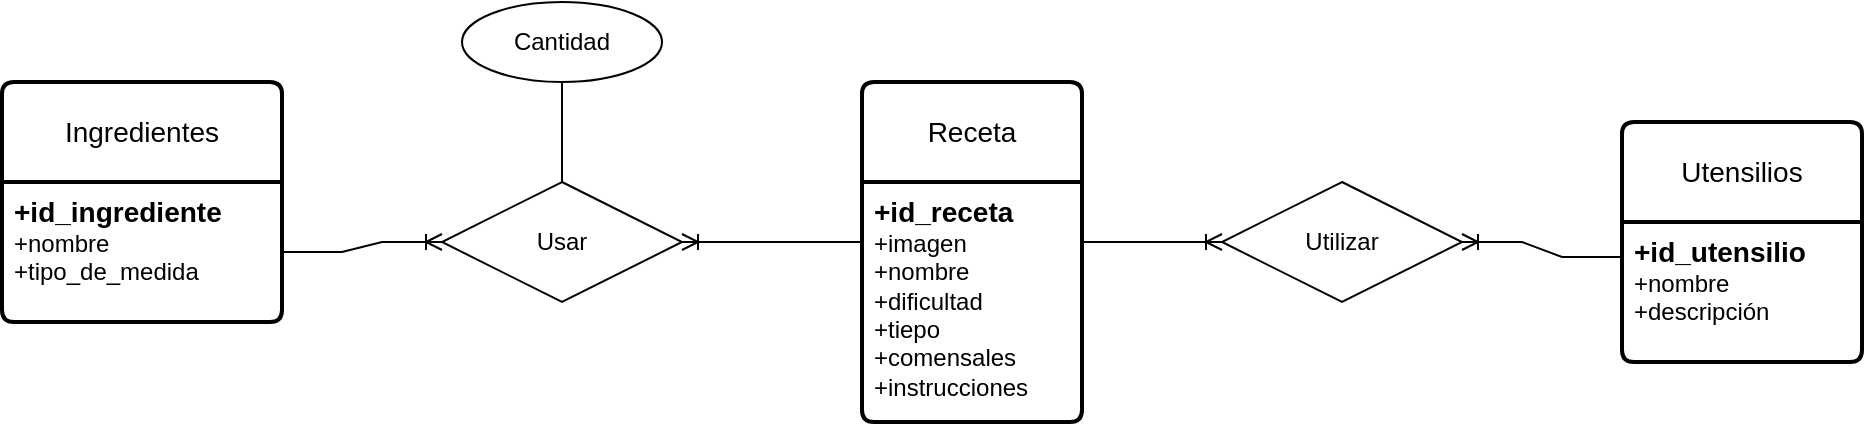 <mxfile version="22.0.4" type="github">
  <diagram id="R2lEEEUBdFMjLlhIrx00" name="Page-1">
    <mxGraphModel dx="2020" dy="783" grid="1" gridSize="10" guides="1" tooltips="1" connect="1" arrows="1" fold="1" page="1" pageScale="1" pageWidth="850" pageHeight="1100" math="0" shadow="0" extFonts="Permanent Marker^https://fonts.googleapis.com/css?family=Permanent+Marker">
      <root>
        <mxCell id="0" />
        <mxCell id="1" parent="0" />
        <mxCell id="D6ePaIDt9NHAW9fcFI0R-1" value="Receta" style="swimlane;childLayout=stackLayout;horizontal=1;startSize=50;horizontalStack=0;rounded=1;fontSize=14;fontStyle=0;strokeWidth=2;resizeParent=0;resizeLast=1;shadow=0;dashed=0;align=center;arcSize=4;whiteSpace=wrap;html=1;" parent="1" vertex="1">
          <mxGeometry x="480" y="130" width="110" height="170" as="geometry" />
        </mxCell>
        <mxCell id="D6ePaIDt9NHAW9fcFI0R-2" value="&lt;font style=&quot;font-size: 14px;&quot;&gt;&lt;b&gt;+id_receta&lt;/b&gt;&lt;/font&gt;&lt;br&gt;+imagen&lt;br&gt;+nombre&lt;br&gt;+dificultad&lt;br&gt;+tiepo&lt;br&gt;+comensales&lt;br&gt;+instrucciones" style="align=left;strokeColor=none;fillColor=none;spacingLeft=4;fontSize=12;verticalAlign=top;resizable=0;rotatable=0;part=1;html=1;" parent="D6ePaIDt9NHAW9fcFI0R-1" vertex="1">
          <mxGeometry y="50" width="110" height="120" as="geometry" />
        </mxCell>
        <mxCell id="D6ePaIDt9NHAW9fcFI0R-3" value="Ingredientes" style="swimlane;childLayout=stackLayout;horizontal=1;startSize=50;horizontalStack=0;rounded=1;fontSize=14;fontStyle=0;strokeWidth=2;resizeParent=0;resizeLast=1;shadow=0;dashed=0;align=center;arcSize=4;whiteSpace=wrap;html=1;" parent="1" vertex="1">
          <mxGeometry x="50" y="130" width="140" height="120" as="geometry" />
        </mxCell>
        <mxCell id="D6ePaIDt9NHAW9fcFI0R-4" value="&lt;font style=&quot;font-size: 14px;&quot;&gt;&lt;b&gt;+id_ingrediente&lt;/b&gt;&lt;/font&gt;&lt;br&gt;+nombre&lt;br&gt;+tipo_de_medida&lt;br&gt;" style="align=left;strokeColor=none;fillColor=none;spacingLeft=4;fontSize=12;verticalAlign=top;resizable=0;rotatable=0;part=1;html=1;" parent="D6ePaIDt9NHAW9fcFI0R-3" vertex="1">
          <mxGeometry y="50" width="140" height="70" as="geometry" />
        </mxCell>
        <mxCell id="D6ePaIDt9NHAW9fcFI0R-10" value="Usar" style="shape=rhombus;perimeter=rhombusPerimeter;whiteSpace=wrap;html=1;align=center;" parent="1" vertex="1">
          <mxGeometry x="270" y="180" width="120" height="60" as="geometry" />
        </mxCell>
        <mxCell id="D6ePaIDt9NHAW9fcFI0R-11" value="Cantidad" style="ellipse;whiteSpace=wrap;html=1;align=center;" parent="1" vertex="1">
          <mxGeometry x="280" y="90" width="100" height="40" as="geometry" />
        </mxCell>
        <mxCell id="D6ePaIDt9NHAW9fcFI0R-12" value="" style="endArrow=none;html=1;rounded=0;exitX=0.5;exitY=0;exitDx=0;exitDy=0;entryX=0.5;entryY=1;entryDx=0;entryDy=0;" parent="1" source="D6ePaIDt9NHAW9fcFI0R-10" target="D6ePaIDt9NHAW9fcFI0R-11" edge="1">
          <mxGeometry relative="1" as="geometry">
            <mxPoint x="340" y="300" as="sourcePoint" />
            <mxPoint x="500" y="300" as="targetPoint" />
            <Array as="points" />
          </mxGeometry>
        </mxCell>
        <mxCell id="D6ePaIDt9NHAW9fcFI0R-14" value="" style="edgeStyle=entityRelationEdgeStyle;fontSize=12;html=1;endArrow=ERoneToMany;rounded=0;exitX=0;exitY=0.25;exitDx=0;exitDy=0;entryX=1;entryY=0.5;entryDx=0;entryDy=0;" parent="1" source="D6ePaIDt9NHAW9fcFI0R-2" target="D6ePaIDt9NHAW9fcFI0R-10" edge="1">
          <mxGeometry width="100" height="100" relative="1" as="geometry">
            <mxPoint x="480" y="350" as="sourcePoint" />
            <mxPoint x="580" y="250" as="targetPoint" />
            <Array as="points">
              <mxPoint x="210" y="200" />
              <mxPoint x="220" y="250" />
              <mxPoint x="170" y="230" />
            </Array>
          </mxGeometry>
        </mxCell>
        <mxCell id="D6ePaIDt9NHAW9fcFI0R-17" value="" style="edgeStyle=entityRelationEdgeStyle;fontSize=12;html=1;endArrow=ERoneToMany;rounded=0;exitX=1;exitY=0.5;exitDx=0;exitDy=0;entryX=0;entryY=0.5;entryDx=0;entryDy=0;" parent="1" source="D6ePaIDt9NHAW9fcFI0R-4" edge="1" target="D6ePaIDt9NHAW9fcFI0R-10">
          <mxGeometry width="100" height="100" relative="1" as="geometry">
            <mxPoint x="190" y="200" as="sourcePoint" />
            <mxPoint x="340" y="180" as="targetPoint" />
            <Array as="points">
              <mxPoint x="70" y="130" />
              <mxPoint x="110" y="150" />
              <mxPoint x="80" y="180" />
              <mxPoint x="30" y="160" />
            </Array>
          </mxGeometry>
        </mxCell>
        <mxCell id="D6ePaIDt9NHAW9fcFI0R-18" value="Utensilios" style="swimlane;childLayout=stackLayout;horizontal=1;startSize=50;horizontalStack=0;rounded=1;fontSize=14;fontStyle=0;strokeWidth=2;resizeParent=0;resizeLast=1;shadow=0;dashed=0;align=center;arcSize=4;whiteSpace=wrap;html=1;" parent="1" vertex="1">
          <mxGeometry x="860" y="150" width="120" height="120" as="geometry" />
        </mxCell>
        <mxCell id="D6ePaIDt9NHAW9fcFI0R-19" value="&lt;font style=&quot;font-size: 14px;&quot;&gt;&lt;b&gt;+id_utensilio&lt;/b&gt;&lt;/font&gt;&lt;br&gt;+nombre&lt;br&gt;+descripción" style="align=left;strokeColor=none;fillColor=none;spacingLeft=4;fontSize=12;verticalAlign=top;resizable=0;rotatable=0;part=1;html=1;" parent="D6ePaIDt9NHAW9fcFI0R-18" vertex="1">
          <mxGeometry y="50" width="120" height="70" as="geometry" />
        </mxCell>
        <mxCell id="D6ePaIDt9NHAW9fcFI0R-21" value="Utilizar" style="shape=rhombus;perimeter=rhombusPerimeter;whiteSpace=wrap;html=1;align=center;" parent="1" vertex="1">
          <mxGeometry x="660" y="180" width="120" height="60" as="geometry" />
        </mxCell>
        <mxCell id="D6ePaIDt9NHAW9fcFI0R-23" value="" style="edgeStyle=entityRelationEdgeStyle;fontSize=12;html=1;endArrow=ERoneToMany;rounded=0;exitX=0;exitY=0.25;exitDx=0;exitDy=0;entryX=1;entryY=0.5;entryDx=0;entryDy=0;" parent="1" source="D6ePaIDt9NHAW9fcFI0R-19" target="D6ePaIDt9NHAW9fcFI0R-21" edge="1">
          <mxGeometry width="100" height="100" relative="1" as="geometry">
            <mxPoint x="470" y="400" as="sourcePoint" />
            <mxPoint x="590" y="320" as="targetPoint" />
            <Array as="points">
              <mxPoint x="350" y="330" />
              <mxPoint x="360" y="380" />
              <mxPoint x="310" y="360" />
            </Array>
          </mxGeometry>
        </mxCell>
        <mxCell id="D6ePaIDt9NHAW9fcFI0R-24" value="" style="edgeStyle=entityRelationEdgeStyle;fontSize=12;html=1;endArrow=ERoneToMany;rounded=0;exitX=1;exitY=0.25;exitDx=0;exitDy=0;entryX=0;entryY=0.5;entryDx=0;entryDy=0;" parent="1" source="D6ePaIDt9NHAW9fcFI0R-2" target="D6ePaIDt9NHAW9fcFI0R-21" edge="1">
          <mxGeometry width="100" height="100" relative="1" as="geometry">
            <mxPoint x="470" y="280" as="sourcePoint" />
            <mxPoint x="480" y="310" as="targetPoint" />
            <Array as="points">
              <mxPoint x="210" y="260" />
              <mxPoint x="250" y="280" />
              <mxPoint x="220" y="310" />
              <mxPoint x="170" y="290" />
            </Array>
          </mxGeometry>
        </mxCell>
      </root>
    </mxGraphModel>
  </diagram>
</mxfile>
